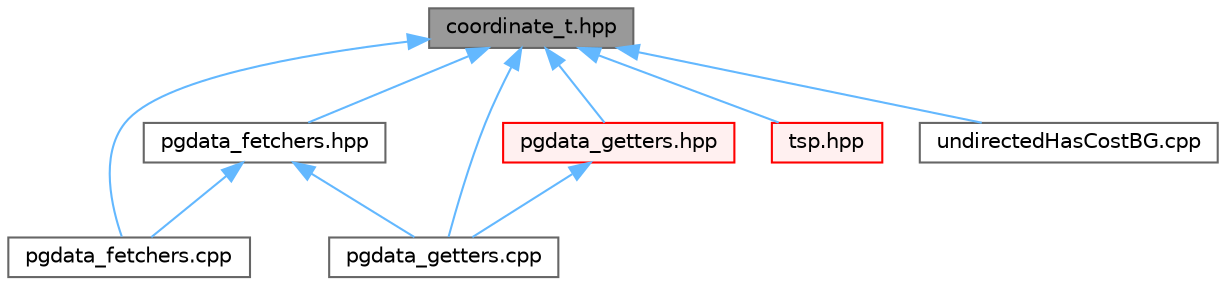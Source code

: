 digraph "coordinate_t.hpp"
{
 // LATEX_PDF_SIZE
  bgcolor="transparent";
  edge [fontname=Helvetica,fontsize=10,labelfontname=Helvetica,labelfontsize=10];
  node [fontname=Helvetica,fontsize=10,shape=box,height=0.2,width=0.4];
  Node1 [id="Node000001",label="coordinate_t.hpp",height=0.2,width=0.4,color="gray40", fillcolor="grey60", style="filled", fontcolor="black",tooltip=" "];
  Node1 -> Node2 [id="edge1_Node000001_Node000002",dir="back",color="steelblue1",style="solid",tooltip=" "];
  Node2 [id="Node000002",label="pgdata_fetchers.cpp",height=0.2,width=0.4,color="grey40", fillcolor="white", style="filled",URL="$pgdata__fetchers_8cpp.html",tooltip=" "];
  Node1 -> Node3 [id="edge2_Node000001_Node000003",dir="back",color="steelblue1",style="solid",tooltip=" "];
  Node3 [id="Node000003",label="pgdata_fetchers.hpp",height=0.2,width=0.4,color="grey40", fillcolor="white", style="filled",URL="$pgdata__fetchers_8hpp.html",tooltip=" "];
  Node3 -> Node2 [id="edge3_Node000003_Node000002",dir="back",color="steelblue1",style="solid",tooltip=" "];
  Node3 -> Node4 [id="edge4_Node000003_Node000004",dir="back",color="steelblue1",style="solid",tooltip=" "];
  Node4 [id="Node000004",label="pgdata_getters.cpp",height=0.2,width=0.4,color="grey40", fillcolor="white", style="filled",URL="$pgdata__getters_8cpp.html",tooltip=" "];
  Node1 -> Node4 [id="edge5_Node000001_Node000004",dir="back",color="steelblue1",style="solid",tooltip=" "];
  Node1 -> Node5 [id="edge6_Node000001_Node000005",dir="back",color="steelblue1",style="solid",tooltip=" "];
  Node5 [id="Node000005",label="pgdata_getters.hpp",height=0.2,width=0.4,color="red", fillcolor="#FFF0F0", style="filled",URL="$pgdata__getters_8hpp.html",tooltip=" "];
  Node5 -> Node4 [id="edge7_Node000005_Node000004",dir="back",color="steelblue1",style="solid",tooltip=" "];
  Node1 -> Node68 [id="edge8_Node000001_Node000068",dir="back",color="steelblue1",style="solid",tooltip=" "];
  Node68 [id="Node000068",label="tsp.hpp",height=0.2,width=0.4,color="red", fillcolor="#FFF0F0", style="filled",URL="$tsp_8hpp.html",tooltip=" "];
  Node1 -> Node70 [id="edge9_Node000001_Node000070",dir="back",color="steelblue1",style="solid",tooltip=" "];
  Node70 [id="Node000070",label="undirectedHasCostBG.cpp",height=0.2,width=0.4,color="grey40", fillcolor="white", style="filled",URL="$undirectedHasCostBG_8cpp.html",tooltip=" "];
}
